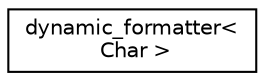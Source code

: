 digraph "Graphical Class Hierarchy"
{
  edge [fontname="Helvetica",fontsize="10",labelfontname="Helvetica",labelfontsize="10"];
  node [fontname="Helvetica",fontsize="10",shape=record];
  rankdir="LR";
  Node1 [label="dynamic_formatter\<\l Char \>",height=0.2,width=0.4,color="black", fillcolor="white", style="filled",URL="$classdynamic__formatter.html"];
}
